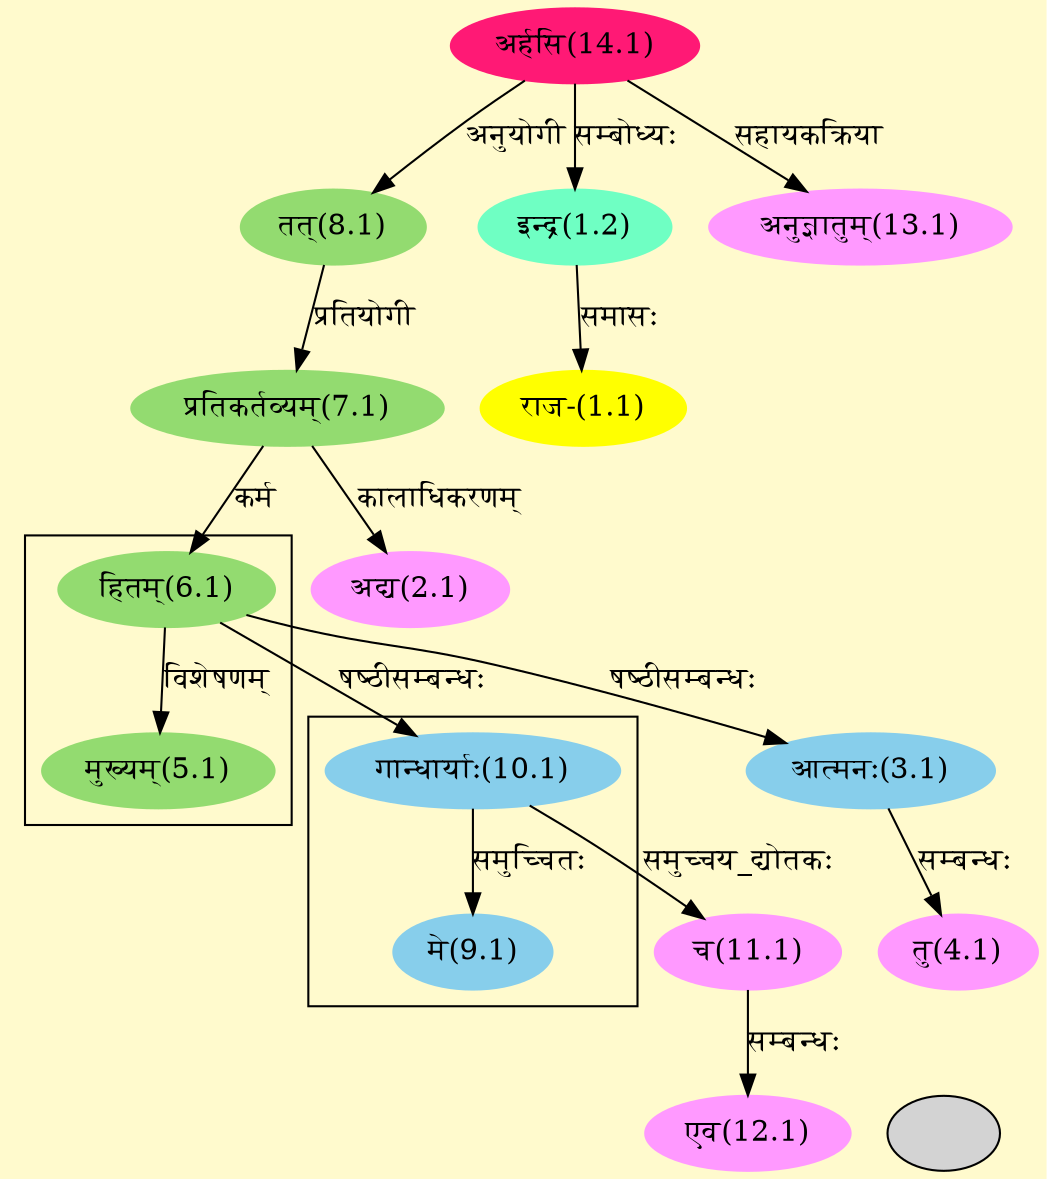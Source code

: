 digraph G{
rankdir=BT;
 compound=true;
 bgcolor="lemonchiffon1";

subgraph cluster_1{
Node5_1 [style=filled, color="#93DB70" label = "मुख्यम्(5.1)"]
Node6_1 [style=filled, color="#93DB70" label = "हितम्(6.1)"]

}

subgraph cluster_2{
Node9_1 [style=filled, color="#87CEEB" label = "मे(9.1)"]
Node10_1 [style=filled, color="#87CEEB" label = "गान्धार्याः(10.1)"]

}
Node1_1 [style=filled, color="#FFFF00" label = "राज-(1.1)"]
Node1_2 [style=filled, color="#6FFFC3" label = "इन्द्र(1.2)"]
Node14_1 [style=filled, color="#FF1975" label = "अर्हसि(14.1)"]
Node2_1 [style=filled, color="#FF99FF" label = "अद्य(2.1)"]
Node7_1 [style=filled, color="#93DB70" label = "प्रतिकर्तव्यम्(7.1)"]
Node3_1 [style=filled, color="#87CEEB" label = "आत्मनः(3.1)"]
Node6_1 [style=filled, color="#93DB70" label = "हितम्(6.1)"]
Node4_1 [style=filled, color="#FF99FF" label = "तु(4.1)"]
Node8_1 [style=filled, color="#93DB70" label = "तत्(8.1)"]
Node10_1 [style=filled, color="#87CEEB" label = "गान्धार्याः(10.1)"]
Node11_1 [style=filled, color="#FF99FF" label = "च(11.1)"]
Node12_1 [style=filled, color="#FF99FF" label = "एव(12.1)"]
Node13_1 [style=filled, color="#FF99FF" label = "अनुज्ञातुम्(13.1)"]
Node7 [style=filled, color="" label = ""]
/* Start of Relations section */

Node1_1 -> Node1_2 [  label="समासः"  dir="back" ]
Node1_2 -> Node14_1 [  label="सम्बोध्यः"  dir="back" ]
Node2_1 -> Node7_1 [  label="कालाधिकरणम्"  dir="back" ]
Node3_1 -> Node6_1 [  label="षष्ठीसम्बन्धः"  dir="back" ]
Node4_1 -> Node3_1 [  label="सम्बन्धः"  dir="back" ]
Node5_1 -> Node6_1 [  label="विशेषणम्"  dir="back" ]
Node6_1 -> Node7_1 [  label="कर्म"  dir="back" ]
Node7_1 -> Node8_1 [  label="प्रतियोगी"  dir="back" ]
Node8_1 -> Node14_1 [  label="अनुयोगी"  dir="back" ]
Node9_1 -> Node10_1 [  label="समुच्चितः"  dir="back" ]
Node10_1 -> Node6_1 [  label="षष्ठीसम्बन्धः"  dir="back" ]
Node11_1 -> Node10_1 [  label="समुच्चय_द्योतकः"  dir="back" ]
Node12_1 -> Node11_1 [  label="सम्बन्धः"  dir="back" ]
Node13_1 -> Node14_1 [  label="सहायकक्रिया"  dir="back" ]
}

